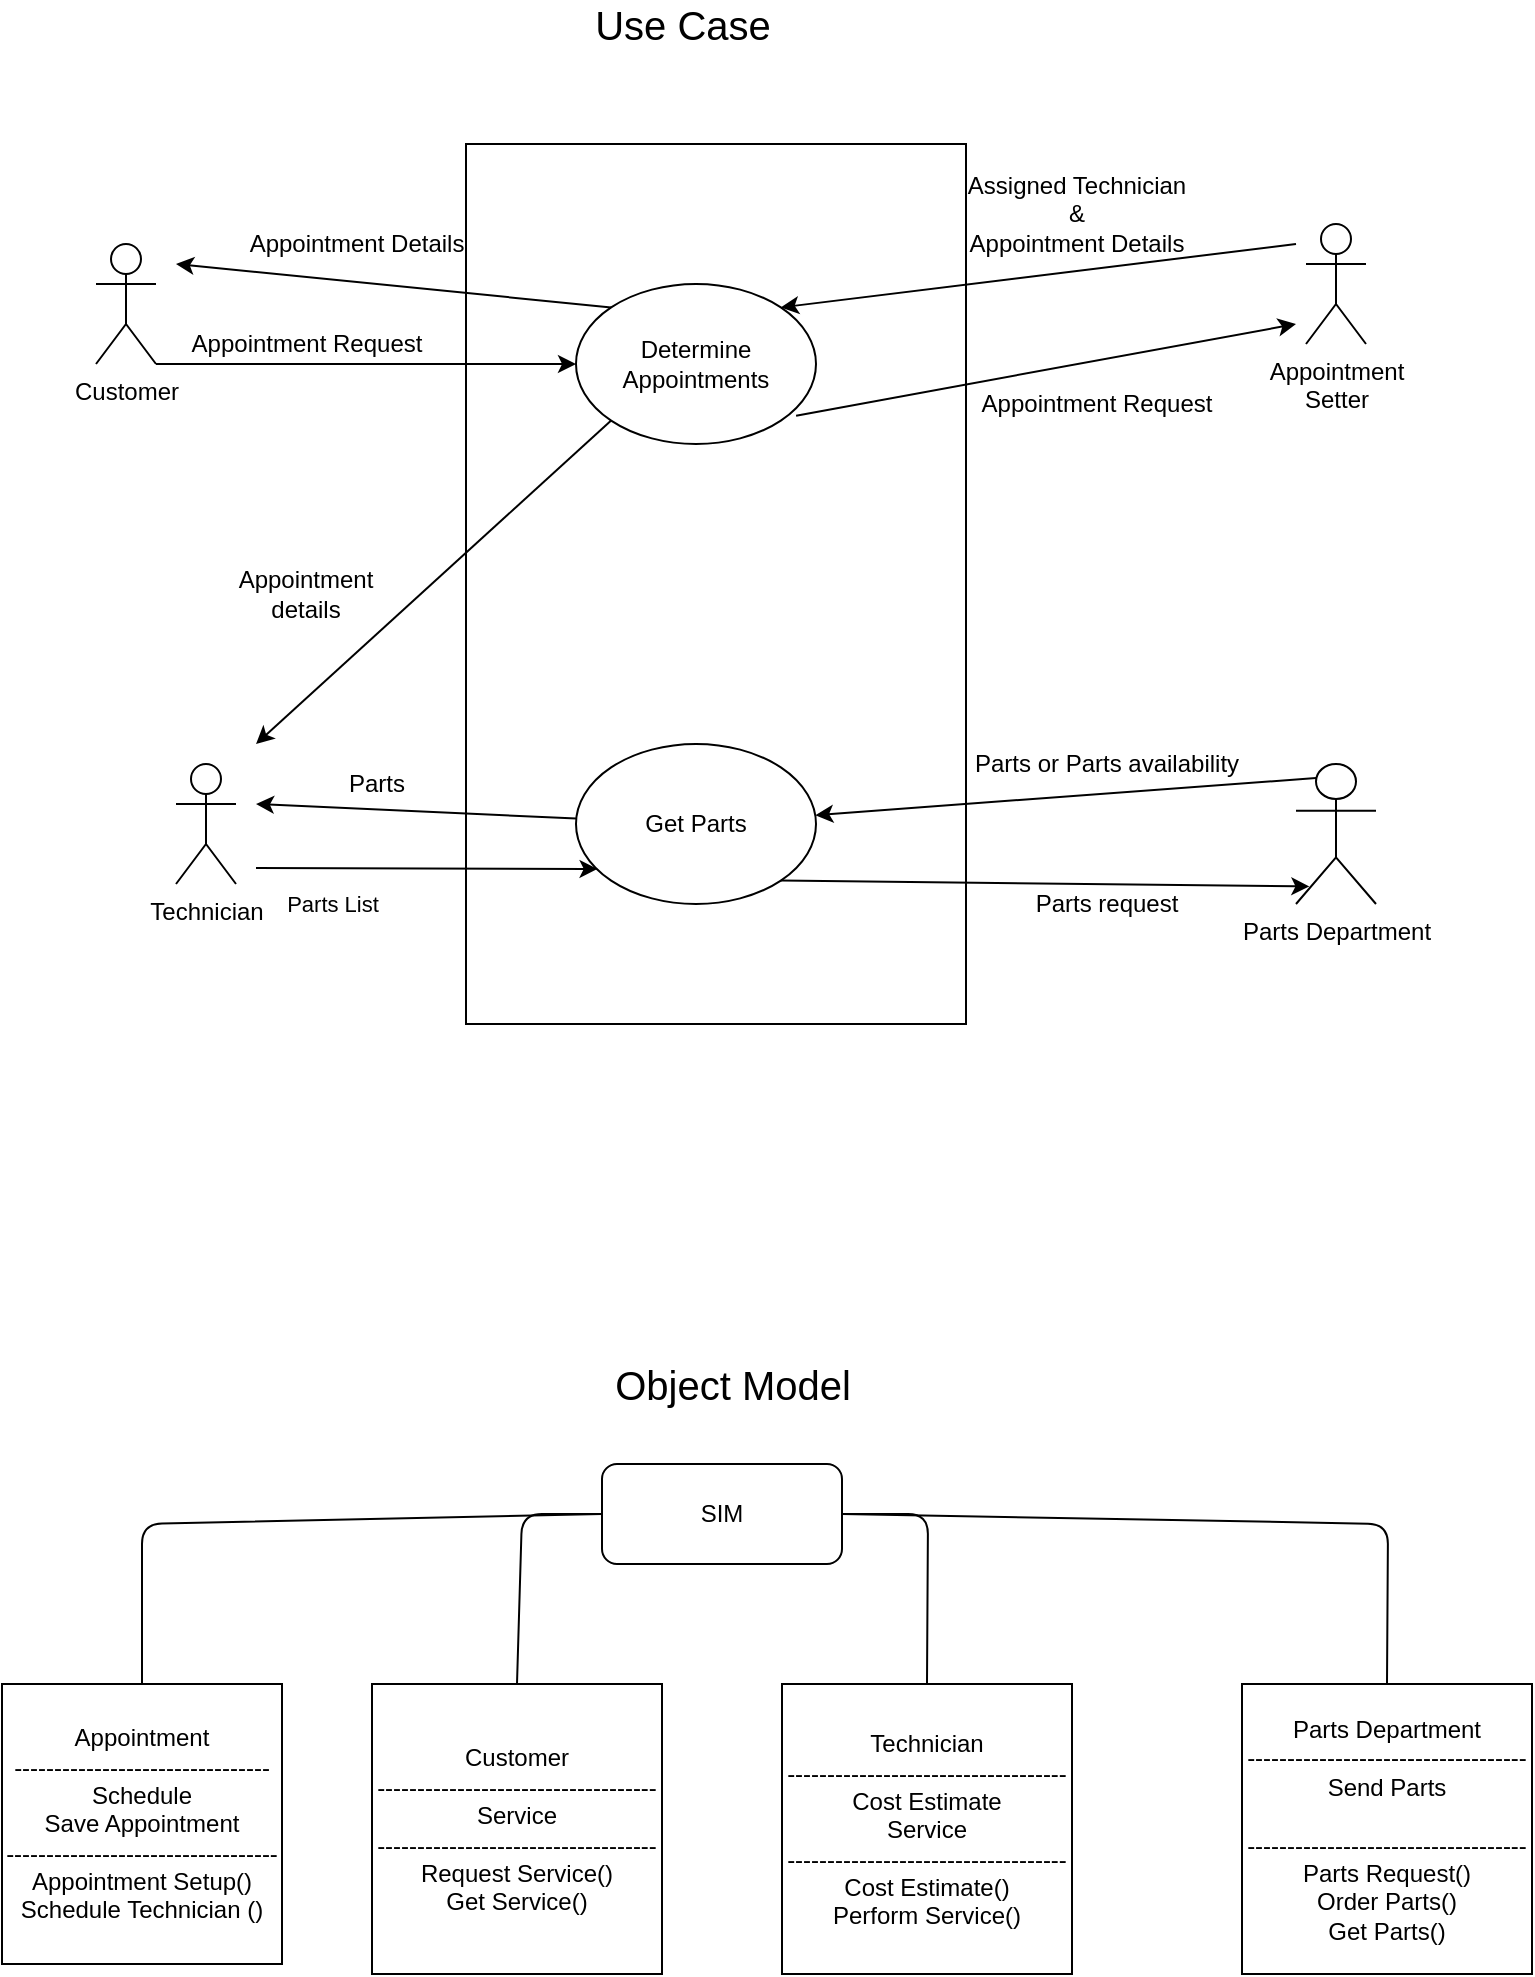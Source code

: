 <mxfile version="14.6.13" type="device"><diagram id="gbhE-SRDDCnD4_ZFById" name="Page-1"><mxGraphModel dx="785" dy="535" grid="1" gridSize="10" guides="1" tooltips="1" connect="1" arrows="1" fold="1" page="1" pageScale="1" pageWidth="850" pageHeight="1100" math="0" shadow="0"><root><mxCell id="0"/><mxCell id="1" parent="0"/><mxCell id="P76Vn2svzAWAe6yy_atk-25" value="" style="rounded=0;whiteSpace=wrap;html=1;" vertex="1" parent="1"><mxGeometry x="275" y="110" width="250" height="440" as="geometry"/></mxCell><mxCell id="P76Vn2svzAWAe6yy_atk-26" value="Customer" style="shape=umlActor;verticalLabelPosition=bottom;verticalAlign=top;html=1;outlineConnect=0;" vertex="1" parent="1"><mxGeometry x="90" y="160" width="30" height="60" as="geometry"/></mxCell><mxCell id="P76Vn2svzAWAe6yy_atk-28" value="Appointment&lt;br&gt;Setter" style="shape=umlActor;verticalLabelPosition=bottom;verticalAlign=top;html=1;outlineConnect=0;" vertex="1" parent="1"><mxGeometry x="695" y="150" width="30" height="60" as="geometry"/></mxCell><mxCell id="P76Vn2svzAWAe6yy_atk-29" value="Parts Department" style="shape=umlActor;verticalLabelPosition=bottom;verticalAlign=top;html=1;outlineConnect=0;" vertex="1" parent="1"><mxGeometry x="690" y="420" width="40" height="70" as="geometry"/></mxCell><mxCell id="P76Vn2svzAWAe6yy_atk-30" value="Technician" style="shape=umlActor;verticalLabelPosition=bottom;verticalAlign=top;html=1;outlineConnect=0;" vertex="1" parent="1"><mxGeometry x="130" y="420" width="30" height="60" as="geometry"/></mxCell><mxCell id="P76Vn2svzAWAe6yy_atk-31" value="Determine&lt;br&gt;Appointments" style="ellipse;whiteSpace=wrap;html=1;" vertex="1" parent="1"><mxGeometry x="330" y="180" width="120" height="80" as="geometry"/></mxCell><mxCell id="P76Vn2svzAWAe6yy_atk-32" value="Get Parts" style="ellipse;whiteSpace=wrap;html=1;" vertex="1" parent="1"><mxGeometry x="330" y="410" width="120" height="80" as="geometry"/></mxCell><mxCell id="P76Vn2svzAWAe6yy_atk-35" value="" style="endArrow=classic;html=1;entryX=0.09;entryY=0.781;entryDx=0;entryDy=0;entryPerimeter=0;" edge="1" parent="1" target="P76Vn2svzAWAe6yy_atk-32"><mxGeometry width="50" height="50" relative="1" as="geometry"><mxPoint x="170" y="472" as="sourcePoint"/><mxPoint x="220" y="450" as="targetPoint"/></mxGeometry></mxCell><mxCell id="P76Vn2svzAWAe6yy_atk-36" value="Parts List" style="edgeLabel;html=1;align=center;verticalAlign=middle;resizable=0;points=[];" vertex="1" connectable="0" parent="P76Vn2svzAWAe6yy_atk-35"><mxGeometry x="-0.561" relative="1" as="geometry"><mxPoint y="18" as="offset"/></mxGeometry></mxCell><mxCell id="P76Vn2svzAWAe6yy_atk-37" value="" style="endArrow=classic;html=1;" edge="1" parent="1" source="P76Vn2svzAWAe6yy_atk-32"><mxGeometry width="50" height="50" relative="1" as="geometry"><mxPoint x="220" y="450" as="sourcePoint"/><mxPoint x="170" y="440" as="targetPoint"/></mxGeometry></mxCell><mxCell id="P76Vn2svzAWAe6yy_atk-38" value="Parts" style="text;html=1;align=center;verticalAlign=middle;resizable=0;points=[];autosize=1;strokeColor=none;" vertex="1" parent="1"><mxGeometry x="210" y="420" width="40" height="20" as="geometry"/></mxCell><mxCell id="P76Vn2svzAWAe6yy_atk-39" value="" style="endArrow=classic;html=1;exitX=1;exitY=1;exitDx=0;exitDy=0;entryX=0.167;entryY=0.875;entryDx=0;entryDy=0;entryPerimeter=0;" edge="1" parent="1" source="P76Vn2svzAWAe6yy_atk-32" target="P76Vn2svzAWAe6yy_atk-29"><mxGeometry width="50" height="50" relative="1" as="geometry"><mxPoint x="530" y="500" as="sourcePoint"/><mxPoint x="640" y="480" as="targetPoint"/></mxGeometry></mxCell><mxCell id="P76Vn2svzAWAe6yy_atk-40" value="Parts request" style="text;html=1;align=center;verticalAlign=middle;resizable=0;points=[];autosize=1;strokeColor=none;" vertex="1" parent="1"><mxGeometry x="550" y="480" width="90" height="20" as="geometry"/></mxCell><mxCell id="P76Vn2svzAWAe6yy_atk-42" value="Parts or Parts availability" style="text;html=1;align=center;verticalAlign=middle;resizable=0;points=[];autosize=1;strokeColor=none;rotation=0;" vertex="1" parent="1"><mxGeometry x="520" y="410" width="150" height="20" as="geometry"/></mxCell><mxCell id="P76Vn2svzAWAe6yy_atk-43" value="" style="endArrow=classic;html=1;" edge="1" parent="1" target="P76Vn2svzAWAe6yy_atk-31"><mxGeometry width="50" height="50" relative="1" as="geometry"><mxPoint x="120" y="220" as="sourcePoint"/><mxPoint x="220" y="190" as="targetPoint"/><Array as="points"><mxPoint x="180" y="220"/></Array></mxGeometry></mxCell><mxCell id="P76Vn2svzAWAe6yy_atk-44" value="Appointment Request" style="text;html=1;align=center;verticalAlign=middle;resizable=0;points=[];autosize=1;strokeColor=none;" vertex="1" parent="1"><mxGeometry x="130" y="200" width="130" height="20" as="geometry"/></mxCell><mxCell id="P76Vn2svzAWAe6yy_atk-46" value="" style="endArrow=classic;html=1;exitX=0;exitY=0;exitDx=0;exitDy=0;" edge="1" parent="1" source="P76Vn2svzAWAe6yy_atk-31"><mxGeometry width="50" height="50" relative="1" as="geometry"><mxPoint x="130" y="190" as="sourcePoint"/><mxPoint x="130" y="170" as="targetPoint"/></mxGeometry></mxCell><mxCell id="P76Vn2svzAWAe6yy_atk-47" value="Appointment Details" style="text;html=1;align=center;verticalAlign=middle;resizable=0;points=[];autosize=1;strokeColor=none;" vertex="1" parent="1"><mxGeometry x="160" y="150" width="120" height="20" as="geometry"/></mxCell><mxCell id="P76Vn2svzAWAe6yy_atk-48" value="" style="endArrow=classic;html=1;exitX=0.917;exitY=0.823;exitDx=0;exitDy=0;exitPerimeter=0;" edge="1" parent="1" source="P76Vn2svzAWAe6yy_atk-31"><mxGeometry width="50" height="50" relative="1" as="geometry"><mxPoint x="540" y="260" as="sourcePoint"/><mxPoint x="690" y="200" as="targetPoint"/></mxGeometry></mxCell><mxCell id="P76Vn2svzAWAe6yy_atk-49" value="Appointment Request" style="text;html=1;align=center;verticalAlign=middle;resizable=0;points=[];autosize=1;strokeColor=none;" vertex="1" parent="1"><mxGeometry x="525" y="230" width="130" height="20" as="geometry"/></mxCell><mxCell id="P76Vn2svzAWAe6yy_atk-50" value="" style="endArrow=classic;html=1;entryX=1;entryY=0;entryDx=0;entryDy=0;" edge="1" parent="1" target="P76Vn2svzAWAe6yy_atk-31"><mxGeometry width="50" height="50" relative="1" as="geometry"><mxPoint x="690" y="160" as="sourcePoint"/><mxPoint x="590" y="130" as="targetPoint"/></mxGeometry></mxCell><mxCell id="P76Vn2svzAWAe6yy_atk-51" value="Assigned Technician&lt;br&gt;&amp;amp;&lt;br&gt;Appointment Details" style="text;html=1;align=center;verticalAlign=middle;resizable=0;points=[];autosize=1;strokeColor=none;" vertex="1" parent="1"><mxGeometry x="520" y="120" width="120" height="50" as="geometry"/></mxCell><mxCell id="P76Vn2svzAWAe6yy_atk-52" value="" style="endArrow=classic;html=1;exitX=0.25;exitY=0.1;exitDx=0;exitDy=0;exitPerimeter=0;" edge="1" parent="1" source="P76Vn2svzAWAe6yy_atk-29" target="P76Vn2svzAWAe6yy_atk-32"><mxGeometry width="50" height="50" relative="1" as="geometry"><mxPoint x="550" y="460" as="sourcePoint"/><mxPoint x="600" y="410" as="targetPoint"/></mxGeometry></mxCell><mxCell id="P76Vn2svzAWAe6yy_atk-53" value="" style="endArrow=classic;html=1;exitX=0;exitY=1;exitDx=0;exitDy=0;" edge="1" parent="1" source="P76Vn2svzAWAe6yy_atk-31"><mxGeometry width="50" height="50" relative="1" as="geometry"><mxPoint x="210" y="360" as="sourcePoint"/><mxPoint x="170" y="410" as="targetPoint"/></mxGeometry></mxCell><mxCell id="P76Vn2svzAWAe6yy_atk-54" value="Appointment details" style="text;html=1;strokeColor=none;fillColor=none;align=center;verticalAlign=middle;whiteSpace=wrap;rounded=0;" vertex="1" parent="1"><mxGeometry x="175" y="330" width="40" height="10" as="geometry"/></mxCell><mxCell id="P76Vn2svzAWAe6yy_atk-55" value="SIM" style="rounded=1;whiteSpace=wrap;html=1;" vertex="1" parent="1"><mxGeometry x="343" y="770" width="120" height="50" as="geometry"/></mxCell><mxCell id="P76Vn2svzAWAe6yy_atk-56" value="Appointment&lt;br&gt;--------------------------------&lt;br&gt;Schedule&lt;br&gt;Save Appointment&lt;br&gt;----------------------------------&lt;br&gt;Appointment Setup()&lt;br&gt;Schedule Technician ()" style="whiteSpace=wrap;html=1;aspect=fixed;" vertex="1" parent="1"><mxGeometry x="43" y="880" width="140" height="140" as="geometry"/></mxCell><mxCell id="P76Vn2svzAWAe6yy_atk-57" value="Customer&lt;br&gt;-----------------------------------&lt;br&gt;Service&lt;br&gt;-----------------------------------&lt;br&gt;Request Service()&lt;br&gt;Get Service()" style="whiteSpace=wrap;html=1;aspect=fixed;" vertex="1" parent="1"><mxGeometry x="228" y="880" width="145" height="145" as="geometry"/></mxCell><mxCell id="P76Vn2svzAWAe6yy_atk-59" value="Technician&lt;br&gt;-----------------------------------&lt;br&gt;Cost Estimate&lt;br&gt;Service&lt;br&gt;-----------------------------------&lt;br&gt;Cost Estimate()&lt;br&gt;Perform Service()" style="whiteSpace=wrap;html=1;aspect=fixed;" vertex="1" parent="1"><mxGeometry x="433" y="880" width="145" height="145" as="geometry"/></mxCell><mxCell id="P76Vn2svzAWAe6yy_atk-60" value="Parts Department&lt;br&gt;-----------------------------------&lt;br&gt;Send Parts&lt;br&gt;&lt;br&gt;-----------------------------------&lt;br&gt;Parts Request()&lt;br&gt;Order Parts()&lt;br&gt;Get Parts()" style="whiteSpace=wrap;html=1;aspect=fixed;" vertex="1" parent="1"><mxGeometry x="663" y="880" width="145" height="145" as="geometry"/></mxCell><mxCell id="P76Vn2svzAWAe6yy_atk-61" value="" style="endArrow=none;html=1;entryX=0;entryY=0.5;entryDx=0;entryDy=0;exitX=0.5;exitY=0;exitDx=0;exitDy=0;" edge="1" parent="1" source="P76Vn2svzAWAe6yy_atk-56" target="P76Vn2svzAWAe6yy_atk-55"><mxGeometry width="50" height="50" relative="1" as="geometry"><mxPoint x="173" y="820" as="sourcePoint"/><mxPoint x="223" y="770" as="targetPoint"/><Array as="points"><mxPoint x="113" y="800"/></Array></mxGeometry></mxCell><mxCell id="P76Vn2svzAWAe6yy_atk-62" value="" style="endArrow=none;html=1;exitX=0.5;exitY=0;exitDx=0;exitDy=0;entryX=0;entryY=0.5;entryDx=0;entryDy=0;" edge="1" parent="1" source="P76Vn2svzAWAe6yy_atk-57" target="P76Vn2svzAWAe6yy_atk-55"><mxGeometry width="50" height="50" relative="1" as="geometry"><mxPoint x="283" y="870" as="sourcePoint"/><mxPoint x="333" y="820" as="targetPoint"/><Array as="points"><mxPoint x="303" y="795"/></Array></mxGeometry></mxCell><mxCell id="P76Vn2svzAWAe6yy_atk-63" value="" style="endArrow=none;html=1;exitX=0.5;exitY=0;exitDx=0;exitDy=0;entryX=1;entryY=0.5;entryDx=0;entryDy=0;" edge="1" parent="1" source="P76Vn2svzAWAe6yy_atk-59" target="P76Vn2svzAWAe6yy_atk-55"><mxGeometry width="50" height="50" relative="1" as="geometry"><mxPoint x="473" y="860" as="sourcePoint"/><mxPoint x="523" y="810" as="targetPoint"/><Array as="points"><mxPoint x="506" y="795"/></Array></mxGeometry></mxCell><mxCell id="P76Vn2svzAWAe6yy_atk-64" value="" style="endArrow=none;html=1;entryX=0.5;entryY=0;entryDx=0;entryDy=0;exitX=1;exitY=0.5;exitDx=0;exitDy=0;" edge="1" parent="1" source="P76Vn2svzAWAe6yy_atk-55" target="P76Vn2svzAWAe6yy_atk-60"><mxGeometry width="50" height="50" relative="1" as="geometry"><mxPoint x="543" y="860" as="sourcePoint"/><mxPoint x="593" y="810" as="targetPoint"/><Array as="points"><mxPoint x="736" y="800"/></Array></mxGeometry></mxCell><mxCell id="P76Vn2svzAWAe6yy_atk-65" value="&lt;font style=&quot;font-size: 20px&quot;&gt;Object Model&lt;/font&gt;" style="text;html=1;align=center;verticalAlign=middle;resizable=0;points=[];autosize=1;strokeColor=none;" vertex="1" parent="1"><mxGeometry x="343" y="720" width="130" height="20" as="geometry"/></mxCell><mxCell id="P76Vn2svzAWAe6yy_atk-66" value="&lt;font style=&quot;font-size: 20px&quot;&gt;Use Case&lt;/font&gt;" style="text;html=1;align=center;verticalAlign=middle;resizable=0;points=[];autosize=1;strokeColor=none;" vertex="1" parent="1"><mxGeometry x="333" y="40" width="100" height="20" as="geometry"/></mxCell></root></mxGraphModel></diagram></mxfile>